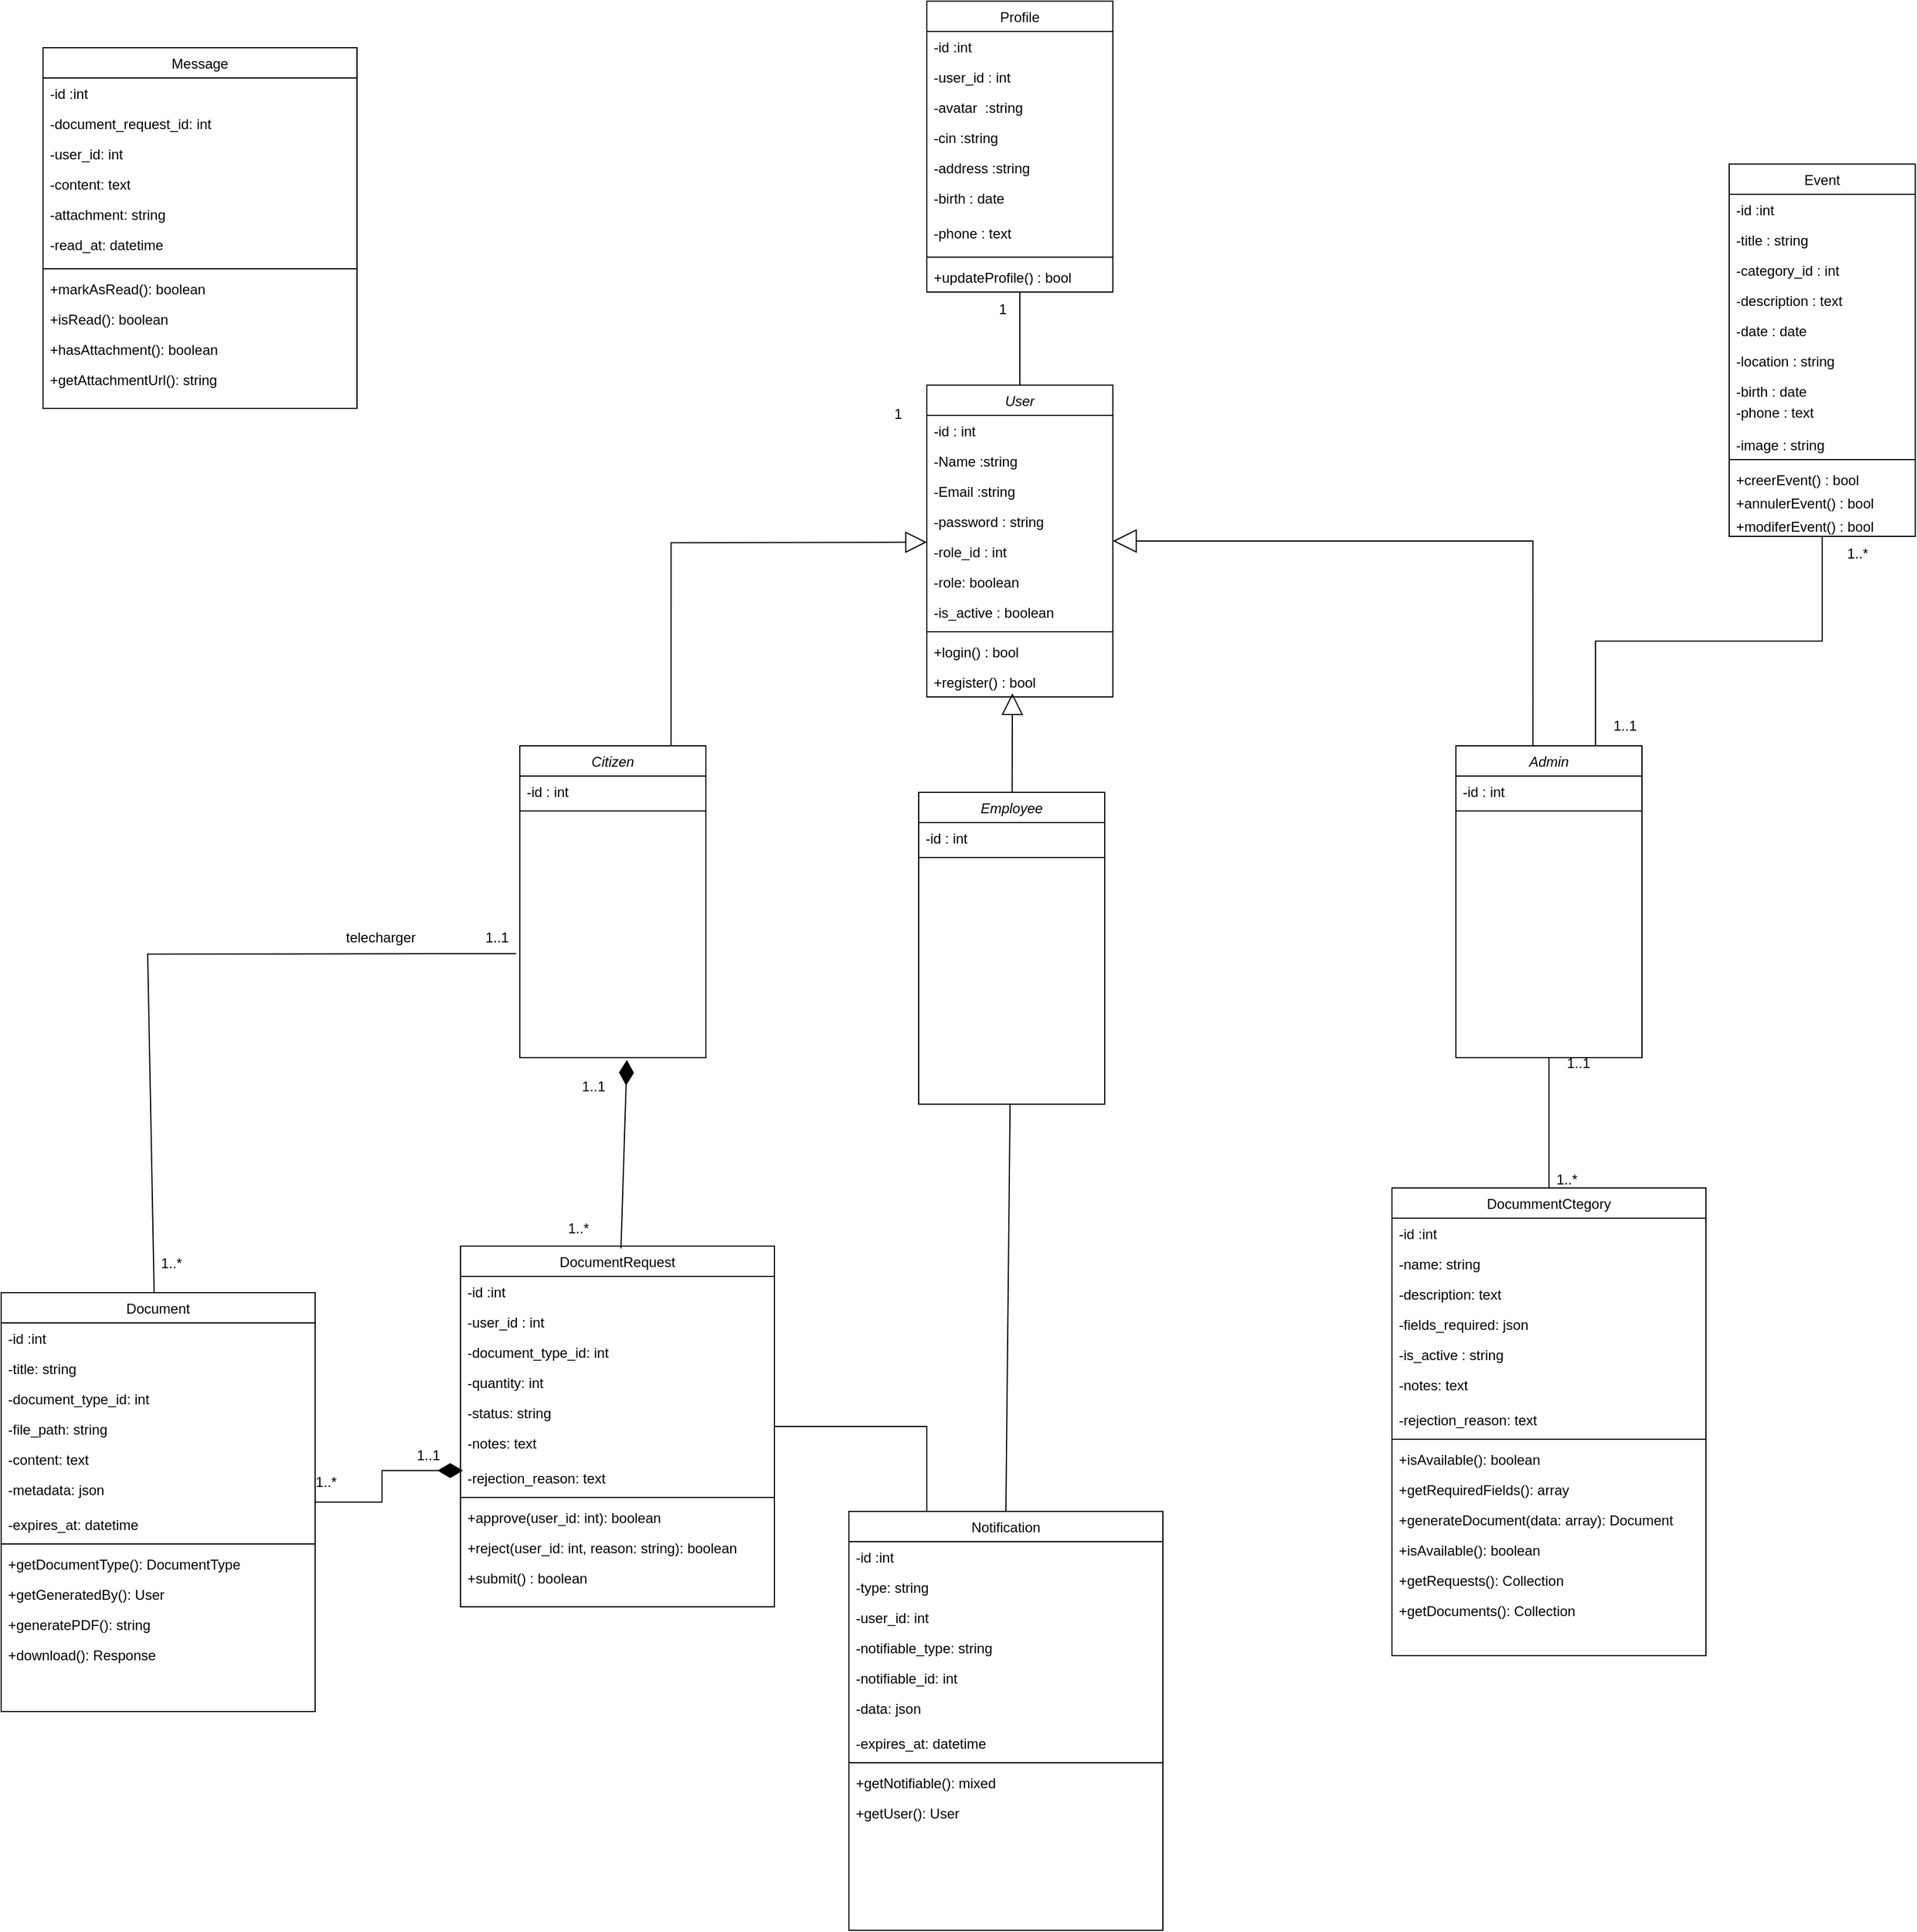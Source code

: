 <mxfile version="26.2.2">
  <diagram id="C5RBs43oDa-KdzZeNtuy" name="Page-1">
    <mxGraphModel dx="1692" dy="510" grid="1" gridSize="10" guides="1" tooltips="1" connect="1" arrows="1" fold="1" page="1" pageScale="1" pageWidth="827" pageHeight="1169" math="0" shadow="0">
      <root>
        <mxCell id="WIyWlLk6GJQsqaUBKTNV-0" />
        <mxCell id="WIyWlLk6GJQsqaUBKTNV-1" parent="WIyWlLk6GJQsqaUBKTNV-0" />
        <mxCell id="zkfFHV4jXpPFQw0GAbJ--0" value="User" style="swimlane;fontStyle=2;align=center;verticalAlign=top;childLayout=stackLayout;horizontal=1;startSize=26;horizontalStack=0;resizeParent=1;resizeLast=0;collapsible=1;marginBottom=0;rounded=0;shadow=0;strokeWidth=1;" parent="WIyWlLk6GJQsqaUBKTNV-1" vertex="1">
          <mxGeometry x="-23" y="330" width="160" height="268" as="geometry">
            <mxRectangle x="230" y="140" width="160" height="26" as="alternateBounds" />
          </mxGeometry>
        </mxCell>
        <mxCell id="zkfFHV4jXpPFQw0GAbJ--1" value="-id : int" style="text;align=left;verticalAlign=top;spacingLeft=4;spacingRight=4;overflow=hidden;rotatable=0;points=[[0,0.5],[1,0.5]];portConstraint=eastwest;" parent="zkfFHV4jXpPFQw0GAbJ--0" vertex="1">
          <mxGeometry y="26" width="160" height="26" as="geometry" />
        </mxCell>
        <mxCell id="ag1lQDkfpdhVlCk6B-0z-128" value="-Name :string" style="text;align=left;verticalAlign=top;spacingLeft=4;spacingRight=4;overflow=hidden;rotatable=0;points=[[0,0.5],[1,0.5]];portConstraint=eastwest;" vertex="1" parent="zkfFHV4jXpPFQw0GAbJ--0">
          <mxGeometry y="52" width="160" height="26" as="geometry" />
        </mxCell>
        <mxCell id="ag1lQDkfpdhVlCk6B-0z-3" value="-Email :string" style="text;align=left;verticalAlign=top;spacingLeft=4;spacingRight=4;overflow=hidden;rotatable=0;points=[[0,0.5],[1,0.5]];portConstraint=eastwest;rounded=0;shadow=0;html=0;" vertex="1" parent="zkfFHV4jXpPFQw0GAbJ--0">
          <mxGeometry y="78" width="160" height="26" as="geometry" />
        </mxCell>
        <mxCell id="ag1lQDkfpdhVlCk6B-0z-4" value="-password : string" style="text;align=left;verticalAlign=top;spacingLeft=4;spacingRight=4;overflow=hidden;rotatable=0;points=[[0,0.5],[1,0.5]];portConstraint=eastwest;rounded=0;shadow=0;html=0;" vertex="1" parent="zkfFHV4jXpPFQw0GAbJ--0">
          <mxGeometry y="104" width="160" height="26" as="geometry" />
        </mxCell>
        <mxCell id="ag1lQDkfpdhVlCk6B-0z-5" value="-role_id : int" style="text;align=left;verticalAlign=top;spacingLeft=4;spacingRight=4;overflow=hidden;rotatable=0;points=[[0,0.5],[1,0.5]];portConstraint=eastwest;rounded=0;shadow=0;html=0;" vertex="1" parent="zkfFHV4jXpPFQw0GAbJ--0">
          <mxGeometry y="130" width="160" height="26" as="geometry" />
        </mxCell>
        <mxCell id="ag1lQDkfpdhVlCk6B-0z-127" value="-role: boolean" style="text;align=left;verticalAlign=top;spacingLeft=4;spacingRight=4;overflow=hidden;rotatable=0;points=[[0,0.5],[1,0.5]];portConstraint=eastwest;rounded=0;shadow=0;html=0;" vertex="1" parent="zkfFHV4jXpPFQw0GAbJ--0">
          <mxGeometry y="156" width="160" height="26" as="geometry" />
        </mxCell>
        <mxCell id="zkfFHV4jXpPFQw0GAbJ--3" value="-is_active : boolean" style="text;align=left;verticalAlign=top;spacingLeft=4;spacingRight=4;overflow=hidden;rotatable=0;points=[[0,0.5],[1,0.5]];portConstraint=eastwest;rounded=0;shadow=0;html=0;" parent="zkfFHV4jXpPFQw0GAbJ--0" vertex="1">
          <mxGeometry y="182" width="160" height="26" as="geometry" />
        </mxCell>
        <mxCell id="zkfFHV4jXpPFQw0GAbJ--4" value="" style="line;html=1;strokeWidth=1;align=left;verticalAlign=middle;spacingTop=-1;spacingLeft=3;spacingRight=3;rotatable=0;labelPosition=right;points=[];portConstraint=eastwest;" parent="zkfFHV4jXpPFQw0GAbJ--0" vertex="1">
          <mxGeometry y="208" width="160" height="8" as="geometry" />
        </mxCell>
        <mxCell id="zkfFHV4jXpPFQw0GAbJ--5" value="+login() : bool" style="text;align=left;verticalAlign=top;spacingLeft=4;spacingRight=4;overflow=hidden;rotatable=0;points=[[0,0.5],[1,0.5]];portConstraint=eastwest;" parent="zkfFHV4jXpPFQw0GAbJ--0" vertex="1">
          <mxGeometry y="216" width="160" height="26" as="geometry" />
        </mxCell>
        <mxCell id="ag1lQDkfpdhVlCk6B-0z-0" value="+register() : bool" style="text;align=left;verticalAlign=top;spacingLeft=4;spacingRight=4;overflow=hidden;rotatable=0;points=[[0,0.5],[1,0.5]];portConstraint=eastwest;rounded=0;shadow=0;html=0;" vertex="1" parent="zkfFHV4jXpPFQw0GAbJ--0">
          <mxGeometry y="242" width="160" height="26" as="geometry" />
        </mxCell>
        <mxCell id="zkfFHV4jXpPFQw0GAbJ--13" value="Profile" style="swimlane;fontStyle=0;align=center;verticalAlign=top;childLayout=stackLayout;horizontal=1;startSize=26;horizontalStack=0;resizeParent=1;resizeLast=0;collapsible=1;marginBottom=0;rounded=0;shadow=0;strokeWidth=1;" parent="WIyWlLk6GJQsqaUBKTNV-1" vertex="1">
          <mxGeometry x="-23" width="160" height="250" as="geometry">
            <mxRectangle x="340" y="380" width="170" height="26" as="alternateBounds" />
          </mxGeometry>
        </mxCell>
        <mxCell id="zkfFHV4jXpPFQw0GAbJ--14" value="-id :int" style="text;align=left;verticalAlign=top;spacingLeft=4;spacingRight=4;overflow=hidden;rotatable=0;points=[[0,0.5],[1,0.5]];portConstraint=eastwest;" parent="zkfFHV4jXpPFQw0GAbJ--13" vertex="1">
          <mxGeometry y="26" width="160" height="26" as="geometry" />
        </mxCell>
        <mxCell id="ag1lQDkfpdhVlCk6B-0z-9" value="-user_id : int" style="text;align=left;verticalAlign=top;spacingLeft=4;spacingRight=4;overflow=hidden;rotatable=0;points=[[0,0.5],[1,0.5]];portConstraint=eastwest;" vertex="1" parent="zkfFHV4jXpPFQw0GAbJ--13">
          <mxGeometry y="52" width="160" height="26" as="geometry" />
        </mxCell>
        <mxCell id="ag1lQDkfpdhVlCk6B-0z-11" value="-avatar  :string" style="text;align=left;verticalAlign=top;spacingLeft=4;spacingRight=4;overflow=hidden;rotatable=0;points=[[0,0.5],[1,0.5]];portConstraint=eastwest;" vertex="1" parent="zkfFHV4jXpPFQw0GAbJ--13">
          <mxGeometry y="78" width="160" height="26" as="geometry" />
        </mxCell>
        <mxCell id="ag1lQDkfpdhVlCk6B-0z-12" value="-cin :string" style="text;align=left;verticalAlign=top;spacingLeft=4;spacingRight=4;overflow=hidden;rotatable=0;points=[[0,0.5],[1,0.5]];portConstraint=eastwest;" vertex="1" parent="zkfFHV4jXpPFQw0GAbJ--13">
          <mxGeometry y="104" width="160" height="26" as="geometry" />
        </mxCell>
        <mxCell id="ag1lQDkfpdhVlCk6B-0z-13" value="-address :string" style="text;align=left;verticalAlign=top;spacingLeft=4;spacingRight=4;overflow=hidden;rotatable=0;points=[[0,0.5],[1,0.5]];portConstraint=eastwest;" vertex="1" parent="zkfFHV4jXpPFQw0GAbJ--13">
          <mxGeometry y="130" width="160" height="26" as="geometry" />
        </mxCell>
        <mxCell id="ag1lQDkfpdhVlCk6B-0z-14" value="-birth : date " style="text;align=left;verticalAlign=top;spacingLeft=4;spacingRight=4;overflow=hidden;rotatable=0;points=[[0,0.5],[1,0.5]];portConstraint=eastwest;" vertex="1" parent="zkfFHV4jXpPFQw0GAbJ--13">
          <mxGeometry y="156" width="160" height="30" as="geometry" />
        </mxCell>
        <mxCell id="ag1lQDkfpdhVlCk6B-0z-8" value="-phone : text " style="text;align=left;verticalAlign=top;spacingLeft=4;spacingRight=4;overflow=hidden;rotatable=0;points=[[0,0.5],[1,0.5]];portConstraint=eastwest;" vertex="1" parent="zkfFHV4jXpPFQw0GAbJ--13">
          <mxGeometry y="186" width="160" height="30" as="geometry" />
        </mxCell>
        <mxCell id="zkfFHV4jXpPFQw0GAbJ--15" value="" style="line;html=1;strokeWidth=1;align=left;verticalAlign=middle;spacingTop=-1;spacingLeft=3;spacingRight=3;rotatable=0;labelPosition=right;points=[];portConstraint=eastwest;" parent="zkfFHV4jXpPFQw0GAbJ--13" vertex="1">
          <mxGeometry y="216" width="160" height="8" as="geometry" />
        </mxCell>
        <mxCell id="ag1lQDkfpdhVlCk6B-0z-19" value="+updateProfile() : bool" style="text;align=left;verticalAlign=top;spacingLeft=4;spacingRight=4;overflow=hidden;rotatable=0;points=[[0,0.5],[1,0.5]];portConstraint=eastwest;rounded=0;shadow=0;html=0;" vertex="1" parent="zkfFHV4jXpPFQw0GAbJ--13">
          <mxGeometry y="224" width="160" height="16" as="geometry" />
        </mxCell>
        <mxCell id="zkfFHV4jXpPFQw0GAbJ--16" value="" style="endArrow=none;endSize=10;endFill=0;shadow=0;strokeWidth=1;rounded=0;curved=0;edgeStyle=elbowEdgeStyle;elbow=vertical;startFill=0;" parent="WIyWlLk6GJQsqaUBKTNV-1" source="zkfFHV4jXpPFQw0GAbJ--13" target="zkfFHV4jXpPFQw0GAbJ--0" edge="1">
          <mxGeometry width="160" relative="1" as="geometry">
            <mxPoint x="327" y="813" as="sourcePoint" />
            <mxPoint x="427" y="711" as="targetPoint" />
          </mxGeometry>
        </mxCell>
        <mxCell id="ag1lQDkfpdhVlCk6B-0z-16" value="1" style="text;html=1;align=center;verticalAlign=middle;resizable=0;points=[];autosize=1;strokeColor=none;fillColor=none;" vertex="1" parent="WIyWlLk6GJQsqaUBKTNV-1">
          <mxGeometry x="27" y="250" width="30" height="30" as="geometry" />
        </mxCell>
        <mxCell id="ag1lQDkfpdhVlCk6B-0z-17" value="1" style="text;html=1;align=center;verticalAlign=middle;resizable=0;points=[];autosize=1;strokeColor=none;fillColor=none;" vertex="1" parent="WIyWlLk6GJQsqaUBKTNV-1">
          <mxGeometry x="-63" y="340" width="30" height="30" as="geometry" />
        </mxCell>
        <mxCell id="ag1lQDkfpdhVlCk6B-0z-21" value="Event" style="swimlane;fontStyle=0;align=center;verticalAlign=top;childLayout=stackLayout;horizontal=1;startSize=26;horizontalStack=0;resizeParent=1;resizeLast=0;collapsible=1;marginBottom=0;rounded=0;shadow=0;strokeWidth=1;" vertex="1" parent="WIyWlLk6GJQsqaUBKTNV-1">
          <mxGeometry x="667" y="140" width="160" height="320" as="geometry">
            <mxRectangle x="340" y="380" width="170" height="26" as="alternateBounds" />
          </mxGeometry>
        </mxCell>
        <mxCell id="ag1lQDkfpdhVlCk6B-0z-22" value="-id :int" style="text;align=left;verticalAlign=top;spacingLeft=4;spacingRight=4;overflow=hidden;rotatable=0;points=[[0,0.5],[1,0.5]];portConstraint=eastwest;" vertex="1" parent="ag1lQDkfpdhVlCk6B-0z-21">
          <mxGeometry y="26" width="160" height="26" as="geometry" />
        </mxCell>
        <mxCell id="ag1lQDkfpdhVlCk6B-0z-23" value="-title : string" style="text;align=left;verticalAlign=top;spacingLeft=4;spacingRight=4;overflow=hidden;rotatable=0;points=[[0,0.5],[1,0.5]];portConstraint=eastwest;" vertex="1" parent="ag1lQDkfpdhVlCk6B-0z-21">
          <mxGeometry y="52" width="160" height="26" as="geometry" />
        </mxCell>
        <mxCell id="ag1lQDkfpdhVlCk6B-0z-32" value="-category_id : int" style="text;align=left;verticalAlign=top;spacingLeft=4;spacingRight=4;overflow=hidden;rotatable=0;points=[[0,0.5],[1,0.5]];portConstraint=eastwest;" vertex="1" parent="ag1lQDkfpdhVlCk6B-0z-21">
          <mxGeometry y="78" width="160" height="26" as="geometry" />
        </mxCell>
        <mxCell id="ag1lQDkfpdhVlCk6B-0z-24" value="-description : text" style="text;align=left;verticalAlign=top;spacingLeft=4;spacingRight=4;overflow=hidden;rotatable=0;points=[[0,0.5],[1,0.5]];portConstraint=eastwest;" vertex="1" parent="ag1lQDkfpdhVlCk6B-0z-21">
          <mxGeometry y="104" width="160" height="26" as="geometry" />
        </mxCell>
        <mxCell id="ag1lQDkfpdhVlCk6B-0z-25" value="-date : date" style="text;align=left;verticalAlign=top;spacingLeft=4;spacingRight=4;overflow=hidden;rotatable=0;points=[[0,0.5],[1,0.5]];portConstraint=eastwest;" vertex="1" parent="ag1lQDkfpdhVlCk6B-0z-21">
          <mxGeometry y="130" width="160" height="26" as="geometry" />
        </mxCell>
        <mxCell id="ag1lQDkfpdhVlCk6B-0z-26" value="-location : string" style="text;align=left;verticalAlign=top;spacingLeft=4;spacingRight=4;overflow=hidden;rotatable=0;points=[[0,0.5],[1,0.5]];portConstraint=eastwest;" vertex="1" parent="ag1lQDkfpdhVlCk6B-0z-21">
          <mxGeometry y="156" width="160" height="26" as="geometry" />
        </mxCell>
        <mxCell id="ag1lQDkfpdhVlCk6B-0z-27" value="-birth : date " style="text;align=left;verticalAlign=top;spacingLeft=4;spacingRight=4;overflow=hidden;rotatable=0;points=[[0,0.5],[1,0.5]];portConstraint=eastwest;" vertex="1" parent="ag1lQDkfpdhVlCk6B-0z-21">
          <mxGeometry y="182" width="160" height="18" as="geometry" />
        </mxCell>
        <mxCell id="ag1lQDkfpdhVlCk6B-0z-33" value="-phone : text " style="text;align=left;verticalAlign=top;spacingLeft=4;spacingRight=4;overflow=hidden;rotatable=0;points=[[0,0.5],[1,0.5]];portConstraint=eastwest;" vertex="1" parent="ag1lQDkfpdhVlCk6B-0z-21">
          <mxGeometry y="200" width="160" height="28" as="geometry" />
        </mxCell>
        <mxCell id="ag1lQDkfpdhVlCk6B-0z-28" value="-image : string " style="text;align=left;verticalAlign=top;spacingLeft=4;spacingRight=4;overflow=hidden;rotatable=0;points=[[0,0.5],[1,0.5]];portConstraint=eastwest;" vertex="1" parent="ag1lQDkfpdhVlCk6B-0z-21">
          <mxGeometry y="228" width="160" height="22" as="geometry" />
        </mxCell>
        <mxCell id="ag1lQDkfpdhVlCk6B-0z-29" value="" style="line;html=1;strokeWidth=1;align=left;verticalAlign=middle;spacingTop=-1;spacingLeft=3;spacingRight=3;rotatable=0;labelPosition=right;points=[];portConstraint=eastwest;" vertex="1" parent="ag1lQDkfpdhVlCk6B-0z-21">
          <mxGeometry y="250" width="160" height="8" as="geometry" />
        </mxCell>
        <mxCell id="ag1lQDkfpdhVlCk6B-0z-30" value="+creerEvent() : bool" style="text;align=left;verticalAlign=top;spacingLeft=4;spacingRight=4;overflow=hidden;rotatable=0;points=[[0,0.5],[1,0.5]];portConstraint=eastwest;rounded=0;shadow=0;html=0;" vertex="1" parent="ag1lQDkfpdhVlCk6B-0z-21">
          <mxGeometry y="258" width="160" height="20" as="geometry" />
        </mxCell>
        <mxCell id="ag1lQDkfpdhVlCk6B-0z-35" value="+annulerEvent() : bool" style="text;align=left;verticalAlign=top;spacingLeft=4;spacingRight=4;overflow=hidden;rotatable=0;points=[[0,0.5],[1,0.5]];portConstraint=eastwest;rounded=0;shadow=0;html=0;" vertex="1" parent="ag1lQDkfpdhVlCk6B-0z-21">
          <mxGeometry y="278" width="160" height="20" as="geometry" />
        </mxCell>
        <mxCell id="ag1lQDkfpdhVlCk6B-0z-36" value="+modiferEvent() : bool" style="text;align=left;verticalAlign=top;spacingLeft=4;spacingRight=4;overflow=hidden;rotatable=0;points=[[0,0.5],[1,0.5]];portConstraint=eastwest;rounded=0;shadow=0;html=0;" vertex="1" parent="ag1lQDkfpdhVlCk6B-0z-21">
          <mxGeometry y="298" width="160" height="20" as="geometry" />
        </mxCell>
        <mxCell id="ag1lQDkfpdhVlCk6B-0z-31" value="" style="endArrow=none;endSize=10;endFill=0;shadow=0;strokeWidth=1;rounded=0;curved=0;edgeStyle=elbowEdgeStyle;elbow=vertical;startFill=0;entryX=0.75;entryY=0;entryDx=0;entryDy=0;" edge="1" source="ag1lQDkfpdhVlCk6B-0z-21" parent="WIyWlLk6GJQsqaUBKTNV-1" target="ag1lQDkfpdhVlCk6B-0z-162">
          <mxGeometry width="160" relative="1" as="geometry">
            <mxPoint x="187" y="293" as="sourcePoint" />
            <mxPoint x="357" y="161" as="targetPoint" />
          </mxGeometry>
        </mxCell>
        <mxCell id="ag1lQDkfpdhVlCk6B-0z-178" style="edgeStyle=orthogonalEdgeStyle;rounded=0;orthogonalLoop=1;jettySize=auto;html=1;endArrow=none;startFill=0;" edge="1" parent="WIyWlLk6GJQsqaUBKTNV-1" source="ag1lQDkfpdhVlCk6B-0z-51" target="ag1lQDkfpdhVlCk6B-0z-113">
          <mxGeometry relative="1" as="geometry">
            <mxPoint x="-23" y="1406" as="targetPoint" />
            <Array as="points">
              <mxPoint x="-23" y="1225" />
            </Array>
          </mxGeometry>
        </mxCell>
        <mxCell id="ag1lQDkfpdhVlCk6B-0z-51" value="DocumentRequest" style="swimlane;fontStyle=0;align=center;verticalAlign=top;childLayout=stackLayout;horizontal=1;startSize=26;horizontalStack=0;resizeParent=1;resizeLast=0;collapsible=1;marginBottom=0;rounded=0;shadow=0;strokeWidth=1;" vertex="1" parent="WIyWlLk6GJQsqaUBKTNV-1">
          <mxGeometry x="-424" y="1070" width="270" height="310" as="geometry">
            <mxRectangle x="340" y="380" width="170" height="26" as="alternateBounds" />
          </mxGeometry>
        </mxCell>
        <mxCell id="ag1lQDkfpdhVlCk6B-0z-52" value="-id :int" style="text;align=left;verticalAlign=top;spacingLeft=4;spacingRight=4;overflow=hidden;rotatable=0;points=[[0,0.5],[1,0.5]];portConstraint=eastwest;" vertex="1" parent="ag1lQDkfpdhVlCk6B-0z-51">
          <mxGeometry y="26" width="270" height="26" as="geometry" />
        </mxCell>
        <mxCell id="ag1lQDkfpdhVlCk6B-0z-53" value="-user_id : int" style="text;align=left;verticalAlign=top;spacingLeft=4;spacingRight=4;overflow=hidden;rotatable=0;points=[[0,0.5],[1,0.5]];portConstraint=eastwest;" vertex="1" parent="ag1lQDkfpdhVlCk6B-0z-51">
          <mxGeometry y="52" width="270" height="26" as="geometry" />
        </mxCell>
        <mxCell id="ag1lQDkfpdhVlCk6B-0z-54" value="-document_type_id: int&#xa;" style="text;align=left;verticalAlign=top;spacingLeft=4;spacingRight=4;overflow=hidden;rotatable=0;points=[[0,0.5],[1,0.5]];portConstraint=eastwest;" vertex="1" parent="ag1lQDkfpdhVlCk6B-0z-51">
          <mxGeometry y="78" width="270" height="26" as="geometry" />
        </mxCell>
        <mxCell id="ag1lQDkfpdhVlCk6B-0z-55" value="-quantity: int&#xa;" style="text;align=left;verticalAlign=top;spacingLeft=4;spacingRight=4;overflow=hidden;rotatable=0;points=[[0,0.5],[1,0.5]];portConstraint=eastwest;" vertex="1" parent="ag1lQDkfpdhVlCk6B-0z-51">
          <mxGeometry y="104" width="270" height="26" as="geometry" />
        </mxCell>
        <mxCell id="ag1lQDkfpdhVlCk6B-0z-56" value="-status: string&#xa;" style="text;align=left;verticalAlign=top;spacingLeft=4;spacingRight=4;overflow=hidden;rotatable=0;points=[[0,0.5],[1,0.5]];portConstraint=eastwest;" vertex="1" parent="ag1lQDkfpdhVlCk6B-0z-51">
          <mxGeometry y="130" width="270" height="26" as="geometry" />
        </mxCell>
        <mxCell id="ag1lQDkfpdhVlCk6B-0z-57" value="-notes: text&#xa;" style="text;align=left;verticalAlign=top;spacingLeft=4;spacingRight=4;overflow=hidden;rotatable=0;points=[[0,0.5],[1,0.5]];portConstraint=eastwest;" vertex="1" parent="ag1lQDkfpdhVlCk6B-0z-51">
          <mxGeometry y="156" width="270" height="30" as="geometry" />
        </mxCell>
        <mxCell id="ag1lQDkfpdhVlCk6B-0z-65" value="-rejection_reason: text " style="text;align=left;verticalAlign=top;spacingLeft=4;spacingRight=4;overflow=hidden;rotatable=0;points=[[0,0.5],[1,0.5]];portConstraint=eastwest;" vertex="1" parent="ag1lQDkfpdhVlCk6B-0z-51">
          <mxGeometry y="186" width="270" height="26" as="geometry" />
        </mxCell>
        <mxCell id="ag1lQDkfpdhVlCk6B-0z-59" value="" style="line;html=1;strokeWidth=1;align=left;verticalAlign=middle;spacingTop=-1;spacingLeft=3;spacingRight=3;rotatable=0;labelPosition=right;points=[];portConstraint=eastwest;" vertex="1" parent="ag1lQDkfpdhVlCk6B-0z-51">
          <mxGeometry y="212" width="270" height="8" as="geometry" />
        </mxCell>
        <mxCell id="ag1lQDkfpdhVlCk6B-0z-66" value="+approve(user_id: int): boolean&#xa;&#xa;" style="text;align=left;verticalAlign=top;spacingLeft=4;spacingRight=4;overflow=hidden;rotatable=0;points=[[0,0.5],[1,0.5]];portConstraint=eastwest;" vertex="1" parent="ag1lQDkfpdhVlCk6B-0z-51">
          <mxGeometry y="220" width="270" height="26" as="geometry" />
        </mxCell>
        <mxCell id="ag1lQDkfpdhVlCk6B-0z-64" value="+reject(user_id: int, reason: string): boolean " style="text;align=left;verticalAlign=top;spacingLeft=4;spacingRight=4;overflow=hidden;rotatable=0;points=[[0,0.5],[1,0.5]];portConstraint=eastwest;" vertex="1" parent="ag1lQDkfpdhVlCk6B-0z-51">
          <mxGeometry y="246" width="270" height="26" as="geometry" />
        </mxCell>
        <mxCell id="ag1lQDkfpdhVlCk6B-0z-197" value="+submit() : boolean" style="text;align=left;verticalAlign=top;spacingLeft=4;spacingRight=4;overflow=hidden;rotatable=0;points=[[0,0.5],[1,0.5]];portConstraint=eastwest;" vertex="1" parent="ag1lQDkfpdhVlCk6B-0z-51">
          <mxGeometry y="272" width="270" height="26" as="geometry" />
        </mxCell>
        <mxCell id="ag1lQDkfpdhVlCk6B-0z-67" value="DocummentCtegory" style="swimlane;fontStyle=0;align=center;verticalAlign=top;childLayout=stackLayout;horizontal=1;startSize=26;horizontalStack=0;resizeParent=1;resizeLast=0;collapsible=1;marginBottom=0;rounded=0;shadow=0;strokeWidth=1;" vertex="1" parent="WIyWlLk6GJQsqaUBKTNV-1">
          <mxGeometry x="377" y="1020" width="270" height="402" as="geometry">
            <mxRectangle x="340" y="380" width="170" height="26" as="alternateBounds" />
          </mxGeometry>
        </mxCell>
        <mxCell id="ag1lQDkfpdhVlCk6B-0z-68" value="-id :int" style="text;align=left;verticalAlign=top;spacingLeft=4;spacingRight=4;overflow=hidden;rotatable=0;points=[[0,0.5],[1,0.5]];portConstraint=eastwest;" vertex="1" parent="ag1lQDkfpdhVlCk6B-0z-67">
          <mxGeometry y="26" width="270" height="26" as="geometry" />
        </mxCell>
        <mxCell id="ag1lQDkfpdhVlCk6B-0z-69" value="-name: string&#xa;" style="text;align=left;verticalAlign=top;spacingLeft=4;spacingRight=4;overflow=hidden;rotatable=0;points=[[0,0.5],[1,0.5]];portConstraint=eastwest;" vertex="1" parent="ag1lQDkfpdhVlCk6B-0z-67">
          <mxGeometry y="52" width="270" height="26" as="geometry" />
        </mxCell>
        <mxCell id="ag1lQDkfpdhVlCk6B-0z-70" value="-description: text " style="text;align=left;verticalAlign=top;spacingLeft=4;spacingRight=4;overflow=hidden;rotatable=0;points=[[0,0.5],[1,0.5]];portConstraint=eastwest;" vertex="1" parent="ag1lQDkfpdhVlCk6B-0z-67">
          <mxGeometry y="78" width="270" height="26" as="geometry" />
        </mxCell>
        <mxCell id="ag1lQDkfpdhVlCk6B-0z-71" value="-fields_required: json " style="text;align=left;verticalAlign=top;spacingLeft=4;spacingRight=4;overflow=hidden;rotatable=0;points=[[0,0.5],[1,0.5]];portConstraint=eastwest;" vertex="1" parent="ag1lQDkfpdhVlCk6B-0z-67">
          <mxGeometry y="104" width="270" height="26" as="geometry" />
        </mxCell>
        <mxCell id="ag1lQDkfpdhVlCk6B-0z-72" value="-is_active : string&#xa;" style="text;align=left;verticalAlign=top;spacingLeft=4;spacingRight=4;overflow=hidden;rotatable=0;points=[[0,0.5],[1,0.5]];portConstraint=eastwest;" vertex="1" parent="ag1lQDkfpdhVlCk6B-0z-67">
          <mxGeometry y="130" width="270" height="26" as="geometry" />
        </mxCell>
        <mxCell id="ag1lQDkfpdhVlCk6B-0z-73" value="-notes: text&#xa;" style="text;align=left;verticalAlign=top;spacingLeft=4;spacingRight=4;overflow=hidden;rotatable=0;points=[[0,0.5],[1,0.5]];portConstraint=eastwest;" vertex="1" parent="ag1lQDkfpdhVlCk6B-0z-67">
          <mxGeometry y="156" width="270" height="30" as="geometry" />
        </mxCell>
        <mxCell id="ag1lQDkfpdhVlCk6B-0z-74" value="-rejection_reason: text " style="text;align=left;verticalAlign=top;spacingLeft=4;spacingRight=4;overflow=hidden;rotatable=0;points=[[0,0.5],[1,0.5]];portConstraint=eastwest;" vertex="1" parent="ag1lQDkfpdhVlCk6B-0z-67">
          <mxGeometry y="186" width="270" height="26" as="geometry" />
        </mxCell>
        <mxCell id="ag1lQDkfpdhVlCk6B-0z-75" value="" style="line;html=1;strokeWidth=1;align=left;verticalAlign=middle;spacingTop=-1;spacingLeft=3;spacingRight=3;rotatable=0;labelPosition=right;points=[];portConstraint=eastwest;" vertex="1" parent="ag1lQDkfpdhVlCk6B-0z-67">
          <mxGeometry y="212" width="270" height="8" as="geometry" />
        </mxCell>
        <mxCell id="ag1lQDkfpdhVlCk6B-0z-76" value="+isAvailable(): boolean " style="text;align=left;verticalAlign=top;spacingLeft=4;spacingRight=4;overflow=hidden;rotatable=0;points=[[0,0.5],[1,0.5]];portConstraint=eastwest;" vertex="1" parent="ag1lQDkfpdhVlCk6B-0z-67">
          <mxGeometry y="220" width="270" height="26" as="geometry" />
        </mxCell>
        <mxCell id="ag1lQDkfpdhVlCk6B-0z-77" value="+getRequiredFields(): array&#xa;&#xa;" style="text;align=left;verticalAlign=top;spacingLeft=4;spacingRight=4;overflow=hidden;rotatable=0;points=[[0,0.5],[1,0.5]];portConstraint=eastwest;" vertex="1" parent="ag1lQDkfpdhVlCk6B-0z-67">
          <mxGeometry y="246" width="270" height="26" as="geometry" />
        </mxCell>
        <mxCell id="ag1lQDkfpdhVlCk6B-0z-78" value="+generateDocument(data: array): Document&#xa;" style="text;align=left;verticalAlign=top;spacingLeft=4;spacingRight=4;overflow=hidden;rotatable=0;points=[[0,0.5],[1,0.5]];portConstraint=eastwest;" vertex="1" parent="ag1lQDkfpdhVlCk6B-0z-67">
          <mxGeometry y="272" width="270" height="26" as="geometry" />
        </mxCell>
        <mxCell id="ag1lQDkfpdhVlCk6B-0z-79" value="+isAvailable(): boolean " style="text;align=left;verticalAlign=top;spacingLeft=4;spacingRight=4;overflow=hidden;rotatable=0;points=[[0,0.5],[1,0.5]];portConstraint=eastwest;" vertex="1" parent="ag1lQDkfpdhVlCk6B-0z-67">
          <mxGeometry y="298" width="270" height="26" as="geometry" />
        </mxCell>
        <mxCell id="ag1lQDkfpdhVlCk6B-0z-80" value="+getRequests(): Collection " style="text;align=left;verticalAlign=top;spacingLeft=4;spacingRight=4;overflow=hidden;rotatable=0;points=[[0,0.5],[1,0.5]];portConstraint=eastwest;" vertex="1" parent="ag1lQDkfpdhVlCk6B-0z-67">
          <mxGeometry y="324" width="270" height="26" as="geometry" />
        </mxCell>
        <mxCell id="ag1lQDkfpdhVlCk6B-0z-81" value="+getDocuments(): Collection " style="text;align=left;verticalAlign=top;spacingLeft=4;spacingRight=4;overflow=hidden;rotatable=0;points=[[0,0.5],[1,0.5]];portConstraint=eastwest;" vertex="1" parent="ag1lQDkfpdhVlCk6B-0z-67">
          <mxGeometry y="350" width="270" height="26" as="geometry" />
        </mxCell>
        <mxCell id="ag1lQDkfpdhVlCk6B-0z-83" value="Message&#xa;" style="swimlane;fontStyle=0;align=center;verticalAlign=top;childLayout=stackLayout;horizontal=1;startSize=26;horizontalStack=0;resizeParent=1;resizeLast=0;collapsible=1;marginBottom=0;rounded=0;shadow=0;strokeWidth=1;" vertex="1" parent="WIyWlLk6GJQsqaUBKTNV-1">
          <mxGeometry x="-783" y="40" width="270" height="310" as="geometry">
            <mxRectangle x="340" y="380" width="170" height="26" as="alternateBounds" />
          </mxGeometry>
        </mxCell>
        <mxCell id="ag1lQDkfpdhVlCk6B-0z-84" value="-id :int" style="text;align=left;verticalAlign=top;spacingLeft=4;spacingRight=4;overflow=hidden;rotatable=0;points=[[0,0.5],[1,0.5]];portConstraint=eastwest;" vertex="1" parent="ag1lQDkfpdhVlCk6B-0z-83">
          <mxGeometry y="26" width="270" height="26" as="geometry" />
        </mxCell>
        <mxCell id="ag1lQDkfpdhVlCk6B-0z-85" value="-document_request_id: int " style="text;align=left;verticalAlign=top;spacingLeft=4;spacingRight=4;overflow=hidden;rotatable=0;points=[[0,0.5],[1,0.5]];portConstraint=eastwest;" vertex="1" parent="ag1lQDkfpdhVlCk6B-0z-83">
          <mxGeometry y="52" width="270" height="26" as="geometry" />
        </mxCell>
        <mxCell id="ag1lQDkfpdhVlCk6B-0z-86" value="-user_id: int&#xa;" style="text;align=left;verticalAlign=top;spacingLeft=4;spacingRight=4;overflow=hidden;rotatable=0;points=[[0,0.5],[1,0.5]];portConstraint=eastwest;" vertex="1" parent="ag1lQDkfpdhVlCk6B-0z-83">
          <mxGeometry y="78" width="270" height="26" as="geometry" />
        </mxCell>
        <mxCell id="ag1lQDkfpdhVlCk6B-0z-87" value="-content: text&#xa;" style="text;align=left;verticalAlign=top;spacingLeft=4;spacingRight=4;overflow=hidden;rotatable=0;points=[[0,0.5],[1,0.5]];portConstraint=eastwest;" vertex="1" parent="ag1lQDkfpdhVlCk6B-0z-83">
          <mxGeometry y="104" width="270" height="26" as="geometry" />
        </mxCell>
        <mxCell id="ag1lQDkfpdhVlCk6B-0z-88" value="-attachment: string " style="text;align=left;verticalAlign=top;spacingLeft=4;spacingRight=4;overflow=hidden;rotatable=0;points=[[0,0.5],[1,0.5]];portConstraint=eastwest;" vertex="1" parent="ag1lQDkfpdhVlCk6B-0z-83">
          <mxGeometry y="130" width="270" height="26" as="geometry" />
        </mxCell>
        <mxCell id="ag1lQDkfpdhVlCk6B-0z-89" value="-read_at: datetime " style="text;align=left;verticalAlign=top;spacingLeft=4;spacingRight=4;overflow=hidden;rotatable=0;points=[[0,0.5],[1,0.5]];portConstraint=eastwest;" vertex="1" parent="ag1lQDkfpdhVlCk6B-0z-83">
          <mxGeometry y="156" width="270" height="30" as="geometry" />
        </mxCell>
        <mxCell id="ag1lQDkfpdhVlCk6B-0z-91" value="" style="line;html=1;strokeWidth=1;align=left;verticalAlign=middle;spacingTop=-1;spacingLeft=3;spacingRight=3;rotatable=0;labelPosition=right;points=[];portConstraint=eastwest;" vertex="1" parent="ag1lQDkfpdhVlCk6B-0z-83">
          <mxGeometry y="186" width="270" height="8" as="geometry" />
        </mxCell>
        <mxCell id="ag1lQDkfpdhVlCk6B-0z-92" value="+markAsRead(): boolean&#xa;" style="text;align=left;verticalAlign=top;spacingLeft=4;spacingRight=4;overflow=hidden;rotatable=0;points=[[0,0.5],[1,0.5]];portConstraint=eastwest;" vertex="1" parent="ag1lQDkfpdhVlCk6B-0z-83">
          <mxGeometry y="194" width="270" height="26" as="geometry" />
        </mxCell>
        <mxCell id="ag1lQDkfpdhVlCk6B-0z-93" value="+isRead(): boolean &#xa;" style="text;align=left;verticalAlign=top;spacingLeft=4;spacingRight=4;overflow=hidden;rotatable=0;points=[[0,0.5],[1,0.5]];portConstraint=eastwest;" vertex="1" parent="ag1lQDkfpdhVlCk6B-0z-83">
          <mxGeometry y="220" width="270" height="26" as="geometry" />
        </mxCell>
        <mxCell id="ag1lQDkfpdhVlCk6B-0z-94" value="+hasAttachment(): boolean " style="text;align=left;verticalAlign=top;spacingLeft=4;spacingRight=4;overflow=hidden;rotatable=0;points=[[0,0.5],[1,0.5]];portConstraint=eastwest;" vertex="1" parent="ag1lQDkfpdhVlCk6B-0z-83">
          <mxGeometry y="246" width="270" height="26" as="geometry" />
        </mxCell>
        <mxCell id="ag1lQDkfpdhVlCk6B-0z-95" value="+getAttachmentUrl(): string&#xa;&#xa;" style="text;align=left;verticalAlign=top;spacingLeft=4;spacingRight=4;overflow=hidden;rotatable=0;points=[[0,0.5],[1,0.5]];portConstraint=eastwest;" vertex="1" parent="ag1lQDkfpdhVlCk6B-0z-83">
          <mxGeometry y="272" width="270" height="26" as="geometry" />
        </mxCell>
        <mxCell id="ag1lQDkfpdhVlCk6B-0z-98" value="Document" style="swimlane;fontStyle=0;align=center;verticalAlign=top;childLayout=stackLayout;horizontal=1;startSize=26;horizontalStack=0;resizeParent=1;resizeLast=0;collapsible=1;marginBottom=0;rounded=0;shadow=0;strokeWidth=1;" vertex="1" parent="WIyWlLk6GJQsqaUBKTNV-1">
          <mxGeometry x="-819" y="1110" width="270" height="360" as="geometry">
            <mxRectangle x="340" y="380" width="170" height="26" as="alternateBounds" />
          </mxGeometry>
        </mxCell>
        <mxCell id="ag1lQDkfpdhVlCk6B-0z-99" value="-id :int" style="text;align=left;verticalAlign=top;spacingLeft=4;spacingRight=4;overflow=hidden;rotatable=0;points=[[0,0.5],[1,0.5]];portConstraint=eastwest;" vertex="1" parent="ag1lQDkfpdhVlCk6B-0z-98">
          <mxGeometry y="26" width="270" height="26" as="geometry" />
        </mxCell>
        <mxCell id="ag1lQDkfpdhVlCk6B-0z-100" value="-title: string&#xa;" style="text;align=left;verticalAlign=top;spacingLeft=4;spacingRight=4;overflow=hidden;rotatable=0;points=[[0,0.5],[1,0.5]];portConstraint=eastwest;" vertex="1" parent="ag1lQDkfpdhVlCk6B-0z-98">
          <mxGeometry y="52" width="270" height="26" as="geometry" />
        </mxCell>
        <mxCell id="ag1lQDkfpdhVlCk6B-0z-101" value="-document_type_id: int&#xa;" style="text;align=left;verticalAlign=top;spacingLeft=4;spacingRight=4;overflow=hidden;rotatable=0;points=[[0,0.5],[1,0.5]];portConstraint=eastwest;" vertex="1" parent="ag1lQDkfpdhVlCk6B-0z-98">
          <mxGeometry y="78" width="270" height="26" as="geometry" />
        </mxCell>
        <mxCell id="ag1lQDkfpdhVlCk6B-0z-102" value="-file_path: string " style="text;align=left;verticalAlign=top;spacingLeft=4;spacingRight=4;overflow=hidden;rotatable=0;points=[[0,0.5],[1,0.5]];portConstraint=eastwest;" vertex="1" parent="ag1lQDkfpdhVlCk6B-0z-98">
          <mxGeometry y="104" width="270" height="26" as="geometry" />
        </mxCell>
        <mxCell id="ag1lQDkfpdhVlCk6B-0z-103" value="-content: text " style="text;align=left;verticalAlign=top;spacingLeft=4;spacingRight=4;overflow=hidden;rotatable=0;points=[[0,0.5],[1,0.5]];portConstraint=eastwest;" vertex="1" parent="ag1lQDkfpdhVlCk6B-0z-98">
          <mxGeometry y="130" width="270" height="26" as="geometry" />
        </mxCell>
        <mxCell id="ag1lQDkfpdhVlCk6B-0z-104" value="-metadata: json " style="text;align=left;verticalAlign=top;spacingLeft=4;spacingRight=4;overflow=hidden;rotatable=0;points=[[0,0.5],[1,0.5]];portConstraint=eastwest;" vertex="1" parent="ag1lQDkfpdhVlCk6B-0z-98">
          <mxGeometry y="156" width="270" height="30" as="geometry" />
        </mxCell>
        <mxCell id="ag1lQDkfpdhVlCk6B-0z-105" value="-expires_at: datetime&#xa;" style="text;align=left;verticalAlign=top;spacingLeft=4;spacingRight=4;overflow=hidden;rotatable=0;points=[[0,0.5],[1,0.5]];portConstraint=eastwest;" vertex="1" parent="ag1lQDkfpdhVlCk6B-0z-98">
          <mxGeometry y="186" width="270" height="26" as="geometry" />
        </mxCell>
        <mxCell id="ag1lQDkfpdhVlCk6B-0z-106" value="" style="line;html=1;strokeWidth=1;align=left;verticalAlign=middle;spacingTop=-1;spacingLeft=3;spacingRight=3;rotatable=0;labelPosition=right;points=[];portConstraint=eastwest;" vertex="1" parent="ag1lQDkfpdhVlCk6B-0z-98">
          <mxGeometry y="212" width="270" height="8" as="geometry" />
        </mxCell>
        <mxCell id="ag1lQDkfpdhVlCk6B-0z-107" value="+getDocumentType(): DocumentType &#xa;" style="text;align=left;verticalAlign=top;spacingLeft=4;spacingRight=4;overflow=hidden;rotatable=0;points=[[0,0.5],[1,0.5]];portConstraint=eastwest;" vertex="1" parent="ag1lQDkfpdhVlCk6B-0z-98">
          <mxGeometry y="220" width="270" height="26" as="geometry" />
        </mxCell>
        <mxCell id="ag1lQDkfpdhVlCk6B-0z-108" value="+getGeneratedBy(): User&#xa;" style="text;align=left;verticalAlign=top;spacingLeft=4;spacingRight=4;overflow=hidden;rotatable=0;points=[[0,0.5],[1,0.5]];portConstraint=eastwest;" vertex="1" parent="ag1lQDkfpdhVlCk6B-0z-98">
          <mxGeometry y="246" width="270" height="26" as="geometry" />
        </mxCell>
        <mxCell id="ag1lQDkfpdhVlCk6B-0z-109" value="+generatePDF(): string " style="text;align=left;verticalAlign=top;spacingLeft=4;spacingRight=4;overflow=hidden;rotatable=0;points=[[0,0.5],[1,0.5]];portConstraint=eastwest;" vertex="1" parent="ag1lQDkfpdhVlCk6B-0z-98">
          <mxGeometry y="272" width="270" height="26" as="geometry" />
        </mxCell>
        <mxCell id="ag1lQDkfpdhVlCk6B-0z-110" value="+download(): Response&#xa;&#xa;" style="text;align=left;verticalAlign=top;spacingLeft=4;spacingRight=4;overflow=hidden;rotatable=0;points=[[0,0.5],[1,0.5]];portConstraint=eastwest;" vertex="1" parent="ag1lQDkfpdhVlCk6B-0z-98">
          <mxGeometry y="298" width="270" height="26" as="geometry" />
        </mxCell>
        <mxCell id="ag1lQDkfpdhVlCk6B-0z-113" value="Notification" style="swimlane;fontStyle=0;align=center;verticalAlign=top;childLayout=stackLayout;horizontal=1;startSize=26;horizontalStack=0;resizeParent=1;resizeLast=0;collapsible=1;marginBottom=0;rounded=0;shadow=0;strokeWidth=1;" vertex="1" parent="WIyWlLk6GJQsqaUBKTNV-1">
          <mxGeometry x="-90" y="1298" width="270" height="360" as="geometry">
            <mxRectangle x="340" y="380" width="170" height="26" as="alternateBounds" />
          </mxGeometry>
        </mxCell>
        <mxCell id="ag1lQDkfpdhVlCk6B-0z-114" value="-id :int" style="text;align=left;verticalAlign=top;spacingLeft=4;spacingRight=4;overflow=hidden;rotatable=0;points=[[0,0.5],[1,0.5]];portConstraint=eastwest;" vertex="1" parent="ag1lQDkfpdhVlCk6B-0z-113">
          <mxGeometry y="26" width="270" height="26" as="geometry" />
        </mxCell>
        <mxCell id="ag1lQDkfpdhVlCk6B-0z-116" value="-type: string " style="text;align=left;verticalAlign=top;spacingLeft=4;spacingRight=4;overflow=hidden;rotatable=0;points=[[0,0.5],[1,0.5]];portConstraint=eastwest;" vertex="1" parent="ag1lQDkfpdhVlCk6B-0z-113">
          <mxGeometry y="52" width="270" height="26" as="geometry" />
        </mxCell>
        <mxCell id="ag1lQDkfpdhVlCk6B-0z-115" value="-user_id: int " style="text;align=left;verticalAlign=top;spacingLeft=4;spacingRight=4;overflow=hidden;rotatable=0;points=[[0,0.5],[1,0.5]];portConstraint=eastwest;" vertex="1" parent="ag1lQDkfpdhVlCk6B-0z-113">
          <mxGeometry y="78" width="270" height="26" as="geometry" />
        </mxCell>
        <mxCell id="ag1lQDkfpdhVlCk6B-0z-117" value="-notifiable_type: string&#xa;" style="text;align=left;verticalAlign=top;spacingLeft=4;spacingRight=4;overflow=hidden;rotatable=0;points=[[0,0.5],[1,0.5]];portConstraint=eastwest;" vertex="1" parent="ag1lQDkfpdhVlCk6B-0z-113">
          <mxGeometry y="104" width="270" height="26" as="geometry" />
        </mxCell>
        <mxCell id="ag1lQDkfpdhVlCk6B-0z-118" value="-notifiable_id: int&#xa;" style="text;align=left;verticalAlign=top;spacingLeft=4;spacingRight=4;overflow=hidden;rotatable=0;points=[[0,0.5],[1,0.5]];portConstraint=eastwest;" vertex="1" parent="ag1lQDkfpdhVlCk6B-0z-113">
          <mxGeometry y="130" width="270" height="26" as="geometry" />
        </mxCell>
        <mxCell id="ag1lQDkfpdhVlCk6B-0z-119" value="-data: json&#xa;" style="text;align=left;verticalAlign=top;spacingLeft=4;spacingRight=4;overflow=hidden;rotatable=0;points=[[0,0.5],[1,0.5]];portConstraint=eastwest;" vertex="1" parent="ag1lQDkfpdhVlCk6B-0z-113">
          <mxGeometry y="156" width="270" height="30" as="geometry" />
        </mxCell>
        <mxCell id="ag1lQDkfpdhVlCk6B-0z-120" value="-expires_at: datetime&#xa;" style="text;align=left;verticalAlign=top;spacingLeft=4;spacingRight=4;overflow=hidden;rotatable=0;points=[[0,0.5],[1,0.5]];portConstraint=eastwest;" vertex="1" parent="ag1lQDkfpdhVlCk6B-0z-113">
          <mxGeometry y="186" width="270" height="26" as="geometry" />
        </mxCell>
        <mxCell id="ag1lQDkfpdhVlCk6B-0z-121" value="" style="line;html=1;strokeWidth=1;align=left;verticalAlign=middle;spacingTop=-1;spacingLeft=3;spacingRight=3;rotatable=0;labelPosition=right;points=[];portConstraint=eastwest;" vertex="1" parent="ag1lQDkfpdhVlCk6B-0z-113">
          <mxGeometry y="212" width="270" height="8" as="geometry" />
        </mxCell>
        <mxCell id="ag1lQDkfpdhVlCk6B-0z-122" value="+getNotifiable(): mixed " style="text;align=left;verticalAlign=top;spacingLeft=4;spacingRight=4;overflow=hidden;rotatable=0;points=[[0,0.5],[1,0.5]];portConstraint=eastwest;" vertex="1" parent="ag1lQDkfpdhVlCk6B-0z-113">
          <mxGeometry y="220" width="270" height="26" as="geometry" />
        </mxCell>
        <mxCell id="ag1lQDkfpdhVlCk6B-0z-126" value="+getUser(): User&#xa;" style="text;align=left;verticalAlign=top;spacingLeft=4;spacingRight=4;overflow=hidden;rotatable=0;points=[[0,0.5],[1,0.5]];portConstraint=eastwest;" vertex="1" parent="ag1lQDkfpdhVlCk6B-0z-113">
          <mxGeometry y="246" width="270" height="26" as="geometry" />
        </mxCell>
        <mxCell id="ag1lQDkfpdhVlCk6B-0z-176" style="rounded=0;orthogonalLoop=1;jettySize=auto;html=1;endArrow=none;startFill=1;startArrow=diamondThin;startSize=19;" edge="1" parent="WIyWlLk6GJQsqaUBKTNV-1">
          <mxGeometry relative="1" as="geometry">
            <mxPoint x="-280.923" y="910" as="sourcePoint" />
            <mxPoint x="-286" y="1072" as="targetPoint" />
          </mxGeometry>
        </mxCell>
        <mxCell id="ag1lQDkfpdhVlCk6B-0z-129" value="Citizen" style="swimlane;fontStyle=2;align=center;verticalAlign=top;childLayout=stackLayout;horizontal=1;startSize=26;horizontalStack=0;resizeParent=1;resizeLast=0;collapsible=1;marginBottom=0;rounded=0;shadow=0;strokeWidth=1;" vertex="1" parent="WIyWlLk6GJQsqaUBKTNV-1">
          <mxGeometry x="-373" y="640" width="160" height="268" as="geometry">
            <mxRectangle x="230" y="140" width="160" height="26" as="alternateBounds" />
          </mxGeometry>
        </mxCell>
        <mxCell id="ag1lQDkfpdhVlCk6B-0z-130" value="-id : int" style="text;align=left;verticalAlign=top;spacingLeft=4;spacingRight=4;overflow=hidden;rotatable=0;points=[[0,0.5],[1,0.5]];portConstraint=eastwest;" vertex="1" parent="ag1lQDkfpdhVlCk6B-0z-129">
          <mxGeometry y="26" width="160" height="26" as="geometry" />
        </mxCell>
        <mxCell id="ag1lQDkfpdhVlCk6B-0z-137" value="" style="line;html=1;strokeWidth=1;align=left;verticalAlign=middle;spacingTop=-1;spacingLeft=3;spacingRight=3;rotatable=0;labelPosition=right;points=[];portConstraint=eastwest;" vertex="1" parent="ag1lQDkfpdhVlCk6B-0z-129">
          <mxGeometry y="52" width="160" height="8" as="geometry" />
        </mxCell>
        <mxCell id="ag1lQDkfpdhVlCk6B-0z-179" style="rounded=0;orthogonalLoop=1;jettySize=auto;html=1;entryX=0.5;entryY=0;entryDx=0;entryDy=0;endArrow=none;startFill=0;" edge="1" parent="WIyWlLk6GJQsqaUBKTNV-1" source="ag1lQDkfpdhVlCk6B-0z-151" target="ag1lQDkfpdhVlCk6B-0z-113">
          <mxGeometry relative="1" as="geometry" />
        </mxCell>
        <mxCell id="ag1lQDkfpdhVlCk6B-0z-151" value="Employee" style="swimlane;fontStyle=2;align=center;verticalAlign=top;childLayout=stackLayout;horizontal=1;startSize=26;horizontalStack=0;resizeParent=1;resizeLast=0;collapsible=1;marginBottom=0;rounded=0;shadow=0;strokeWidth=1;" vertex="1" parent="WIyWlLk6GJQsqaUBKTNV-1">
          <mxGeometry x="-30" y="680" width="160" height="268" as="geometry">
            <mxRectangle x="230" y="140" width="160" height="26" as="alternateBounds" />
          </mxGeometry>
        </mxCell>
        <mxCell id="ag1lQDkfpdhVlCk6B-0z-152" value="-id : int" style="text;align=left;verticalAlign=top;spacingLeft=4;spacingRight=4;overflow=hidden;rotatable=0;points=[[0,0.5],[1,0.5]];portConstraint=eastwest;" vertex="1" parent="ag1lQDkfpdhVlCk6B-0z-151">
          <mxGeometry y="26" width="160" height="26" as="geometry" />
        </mxCell>
        <mxCell id="ag1lQDkfpdhVlCk6B-0z-159" value="" style="line;html=1;strokeWidth=1;align=left;verticalAlign=middle;spacingTop=-1;spacingLeft=3;spacingRight=3;rotatable=0;labelPosition=right;points=[];portConstraint=eastwest;" vertex="1" parent="ag1lQDkfpdhVlCk6B-0z-151">
          <mxGeometry y="52" width="160" height="8" as="geometry" />
        </mxCell>
        <mxCell id="ag1lQDkfpdhVlCk6B-0z-177" style="edgeStyle=orthogonalEdgeStyle;rounded=0;orthogonalLoop=1;jettySize=auto;html=1;endArrow=none;startFill=0;" edge="1" parent="WIyWlLk6GJQsqaUBKTNV-1" source="ag1lQDkfpdhVlCk6B-0z-162" target="ag1lQDkfpdhVlCk6B-0z-67">
          <mxGeometry relative="1" as="geometry" />
        </mxCell>
        <mxCell id="ag1lQDkfpdhVlCk6B-0z-162" value="Admin" style="swimlane;fontStyle=2;align=center;verticalAlign=top;childLayout=stackLayout;horizontal=1;startSize=26;horizontalStack=0;resizeParent=1;resizeLast=0;collapsible=1;marginBottom=0;rounded=0;shadow=0;strokeWidth=1;" vertex="1" parent="WIyWlLk6GJQsqaUBKTNV-1">
          <mxGeometry x="432" y="640" width="160" height="268" as="geometry">
            <mxRectangle x="230" y="140" width="160" height="26" as="alternateBounds" />
          </mxGeometry>
        </mxCell>
        <mxCell id="ag1lQDkfpdhVlCk6B-0z-163" value="-id : int" style="text;align=left;verticalAlign=top;spacingLeft=4;spacingRight=4;overflow=hidden;rotatable=0;points=[[0,0.5],[1,0.5]];portConstraint=eastwest;" vertex="1" parent="ag1lQDkfpdhVlCk6B-0z-162">
          <mxGeometry y="26" width="160" height="26" as="geometry" />
        </mxCell>
        <mxCell id="ag1lQDkfpdhVlCk6B-0z-170" value="" style="line;html=1;strokeWidth=1;align=left;verticalAlign=middle;spacingTop=-1;spacingLeft=3;spacingRight=3;rotatable=0;labelPosition=right;points=[];portConstraint=eastwest;" vertex="1" parent="ag1lQDkfpdhVlCk6B-0z-162">
          <mxGeometry y="52" width="160" height="8" as="geometry" />
        </mxCell>
        <mxCell id="ag1lQDkfpdhVlCk6B-0z-173" style="edgeStyle=orthogonalEdgeStyle;rounded=0;orthogonalLoop=1;jettySize=auto;html=1;entryX=0.414;entryY=0.003;entryDx=0;entryDy=0;entryPerimeter=0;endArrow=none;startFill=0;startArrow=block;endSize=8;startSize=18;" edge="1" parent="WIyWlLk6GJQsqaUBKTNV-1" source="zkfFHV4jXpPFQw0GAbJ--0" target="ag1lQDkfpdhVlCk6B-0z-162">
          <mxGeometry relative="1" as="geometry" />
        </mxCell>
        <mxCell id="ag1lQDkfpdhVlCk6B-0z-174" style="rounded=0;orthogonalLoop=1;jettySize=auto;html=1;endArrow=none;startFill=0;startArrow=block;exitX=0.46;exitY=0.882;exitDx=0;exitDy=0;exitPerimeter=0;startSize=16;" edge="1" parent="WIyWlLk6GJQsqaUBKTNV-1" source="ag1lQDkfpdhVlCk6B-0z-0" target="ag1lQDkfpdhVlCk6B-0z-151">
          <mxGeometry relative="1" as="geometry" />
        </mxCell>
        <mxCell id="ag1lQDkfpdhVlCk6B-0z-175" style="edgeStyle=orthogonalEdgeStyle;rounded=0;orthogonalLoop=1;jettySize=auto;html=1;entryX=0.813;entryY=0;entryDx=0;entryDy=0;entryPerimeter=0;endArrow=none;startFill=0;startArrow=block;startSize=16;" edge="1" parent="WIyWlLk6GJQsqaUBKTNV-1" target="ag1lQDkfpdhVlCk6B-0z-129">
          <mxGeometry relative="1" as="geometry">
            <mxPoint x="-23" y="465" as="sourcePoint" />
            <mxPoint x="-158.28" y="651.268" as="targetPoint" />
          </mxGeometry>
        </mxCell>
        <mxCell id="ag1lQDkfpdhVlCk6B-0z-182" value="1..1" style="text;html=1;align=center;verticalAlign=middle;resizable=0;points=[];autosize=1;strokeColor=none;fillColor=none;" vertex="1" parent="WIyWlLk6GJQsqaUBKTNV-1">
          <mxGeometry x="-330" y="918" width="40" height="30" as="geometry" />
        </mxCell>
        <mxCell id="ag1lQDkfpdhVlCk6B-0z-183" value="1..*" style="text;html=1;align=center;verticalAlign=middle;resizable=0;points=[];autosize=1;strokeColor=none;fillColor=none;" vertex="1" parent="WIyWlLk6GJQsqaUBKTNV-1">
          <mxGeometry x="-343" y="1040" width="40" height="30" as="geometry" />
        </mxCell>
        <mxCell id="ag1lQDkfpdhVlCk6B-0z-185" value="1..1" style="text;html=1;align=center;verticalAlign=middle;resizable=0;points=[];autosize=1;strokeColor=none;fillColor=none;" vertex="1" parent="WIyWlLk6GJQsqaUBKTNV-1">
          <mxGeometry x="-413" y="790" width="40" height="30" as="geometry" />
        </mxCell>
        <mxCell id="ag1lQDkfpdhVlCk6B-0z-186" value="1..*" style="text;html=1;align=center;verticalAlign=middle;resizable=0;points=[];autosize=1;strokeColor=none;fillColor=none;" vertex="1" parent="WIyWlLk6GJQsqaUBKTNV-1">
          <mxGeometry x="-693" y="1070" width="40" height="30" as="geometry" />
        </mxCell>
        <mxCell id="ag1lQDkfpdhVlCk6B-0z-187" value="1..1" style="text;html=1;align=center;verticalAlign=middle;resizable=0;points=[];autosize=1;strokeColor=none;fillColor=none;" vertex="1" parent="WIyWlLk6GJQsqaUBKTNV-1">
          <mxGeometry x="557" y="608" width="40" height="30" as="geometry" />
        </mxCell>
        <mxCell id="ag1lQDkfpdhVlCk6B-0z-188" value="1..*" style="text;html=1;align=center;verticalAlign=middle;resizable=0;points=[];autosize=1;strokeColor=none;fillColor=none;" vertex="1" parent="WIyWlLk6GJQsqaUBKTNV-1">
          <mxGeometry x="757" y="460" width="40" height="30" as="geometry" />
        </mxCell>
        <mxCell id="ag1lQDkfpdhVlCk6B-0z-190" value="" style="rounded=0;orthogonalLoop=1;jettySize=auto;html=1;entryX=0.922;entryY=0.953;entryDx=0;entryDy=0;entryPerimeter=0;endArrow=none;startFill=0;" edge="1" parent="WIyWlLk6GJQsqaUBKTNV-1" source="ag1lQDkfpdhVlCk6B-0z-98" target="ag1lQDkfpdhVlCk6B-0z-185">
          <mxGeometry relative="1" as="geometry">
            <mxPoint x="-598" y="1090" as="sourcePoint" />
            <mxPoint x="-378" y="820" as="targetPoint" />
            <Array as="points">
              <mxPoint x="-693" y="819" />
            </Array>
          </mxGeometry>
        </mxCell>
        <mxCell id="ag1lQDkfpdhVlCk6B-0z-184" value="telecharger" style="text;html=1;align=center;verticalAlign=middle;resizable=0;points=[];autosize=1;strokeColor=none;fillColor=none;" vertex="1" parent="WIyWlLk6GJQsqaUBKTNV-1">
          <mxGeometry x="-533" y="790" width="80" height="30" as="geometry" />
        </mxCell>
        <mxCell id="ag1lQDkfpdhVlCk6B-0z-191" value="1..1" style="text;html=1;align=center;verticalAlign=middle;resizable=0;points=[];autosize=1;strokeColor=none;fillColor=none;" vertex="1" parent="WIyWlLk6GJQsqaUBKTNV-1">
          <mxGeometry x="517" y="898" width="40" height="30" as="geometry" />
        </mxCell>
        <mxCell id="ag1lQDkfpdhVlCk6B-0z-192" value="1..*" style="text;html=1;align=center;verticalAlign=middle;resizable=0;points=[];autosize=1;strokeColor=none;fillColor=none;" vertex="1" parent="WIyWlLk6GJQsqaUBKTNV-1">
          <mxGeometry x="507" y="998" width="40" height="30" as="geometry" />
        </mxCell>
        <mxCell id="ag1lQDkfpdhVlCk6B-0z-194" style="edgeStyle=orthogonalEdgeStyle;rounded=0;orthogonalLoop=1;jettySize=auto;html=1;entryX=0.008;entryY=0.266;entryDx=0;entryDy=0;entryPerimeter=0;endArrow=diamondThin;endFill=1;endSize=19;" edge="1" parent="WIyWlLk6GJQsqaUBKTNV-1" source="ag1lQDkfpdhVlCk6B-0z-98" target="ag1lQDkfpdhVlCk6B-0z-65">
          <mxGeometry relative="1" as="geometry" />
        </mxCell>
        <mxCell id="ag1lQDkfpdhVlCk6B-0z-195" value="1..*" style="text;html=1;align=center;verticalAlign=middle;resizable=0;points=[];autosize=1;strokeColor=none;fillColor=none;" vertex="1" parent="WIyWlLk6GJQsqaUBKTNV-1">
          <mxGeometry x="-560" y="1258" width="40" height="30" as="geometry" />
        </mxCell>
        <mxCell id="ag1lQDkfpdhVlCk6B-0z-196" value="1..1" style="text;html=1;align=center;verticalAlign=middle;resizable=0;points=[];autosize=1;strokeColor=none;fillColor=none;" vertex="1" parent="WIyWlLk6GJQsqaUBKTNV-1">
          <mxGeometry x="-472" y="1235" width="40" height="30" as="geometry" />
        </mxCell>
      </root>
    </mxGraphModel>
  </diagram>
</mxfile>
